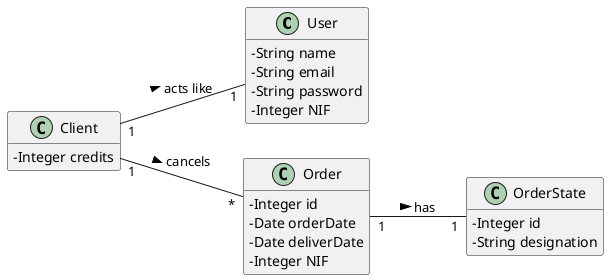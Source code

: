 @startuml
skinparam classAttributeIconSize 0
hide methods
left to right direction


class User {
    -String name
    -String email
    -String password
    -Integer NIF

}


class Client {
    -Integer credits
}



class Order {
    -Integer id
    -Date orderDate
    -Date deliverDate
    -Integer NIF

}

class OrderState {
    -Integer id
    -String designation
}


/'------------------------------------------------------------------------------------ '/


Client "1" -- "1" User: acts like >


Client "1" -- "*" Order: cancels >







Order "1" -- "1" OrderState: has >




@enduml
